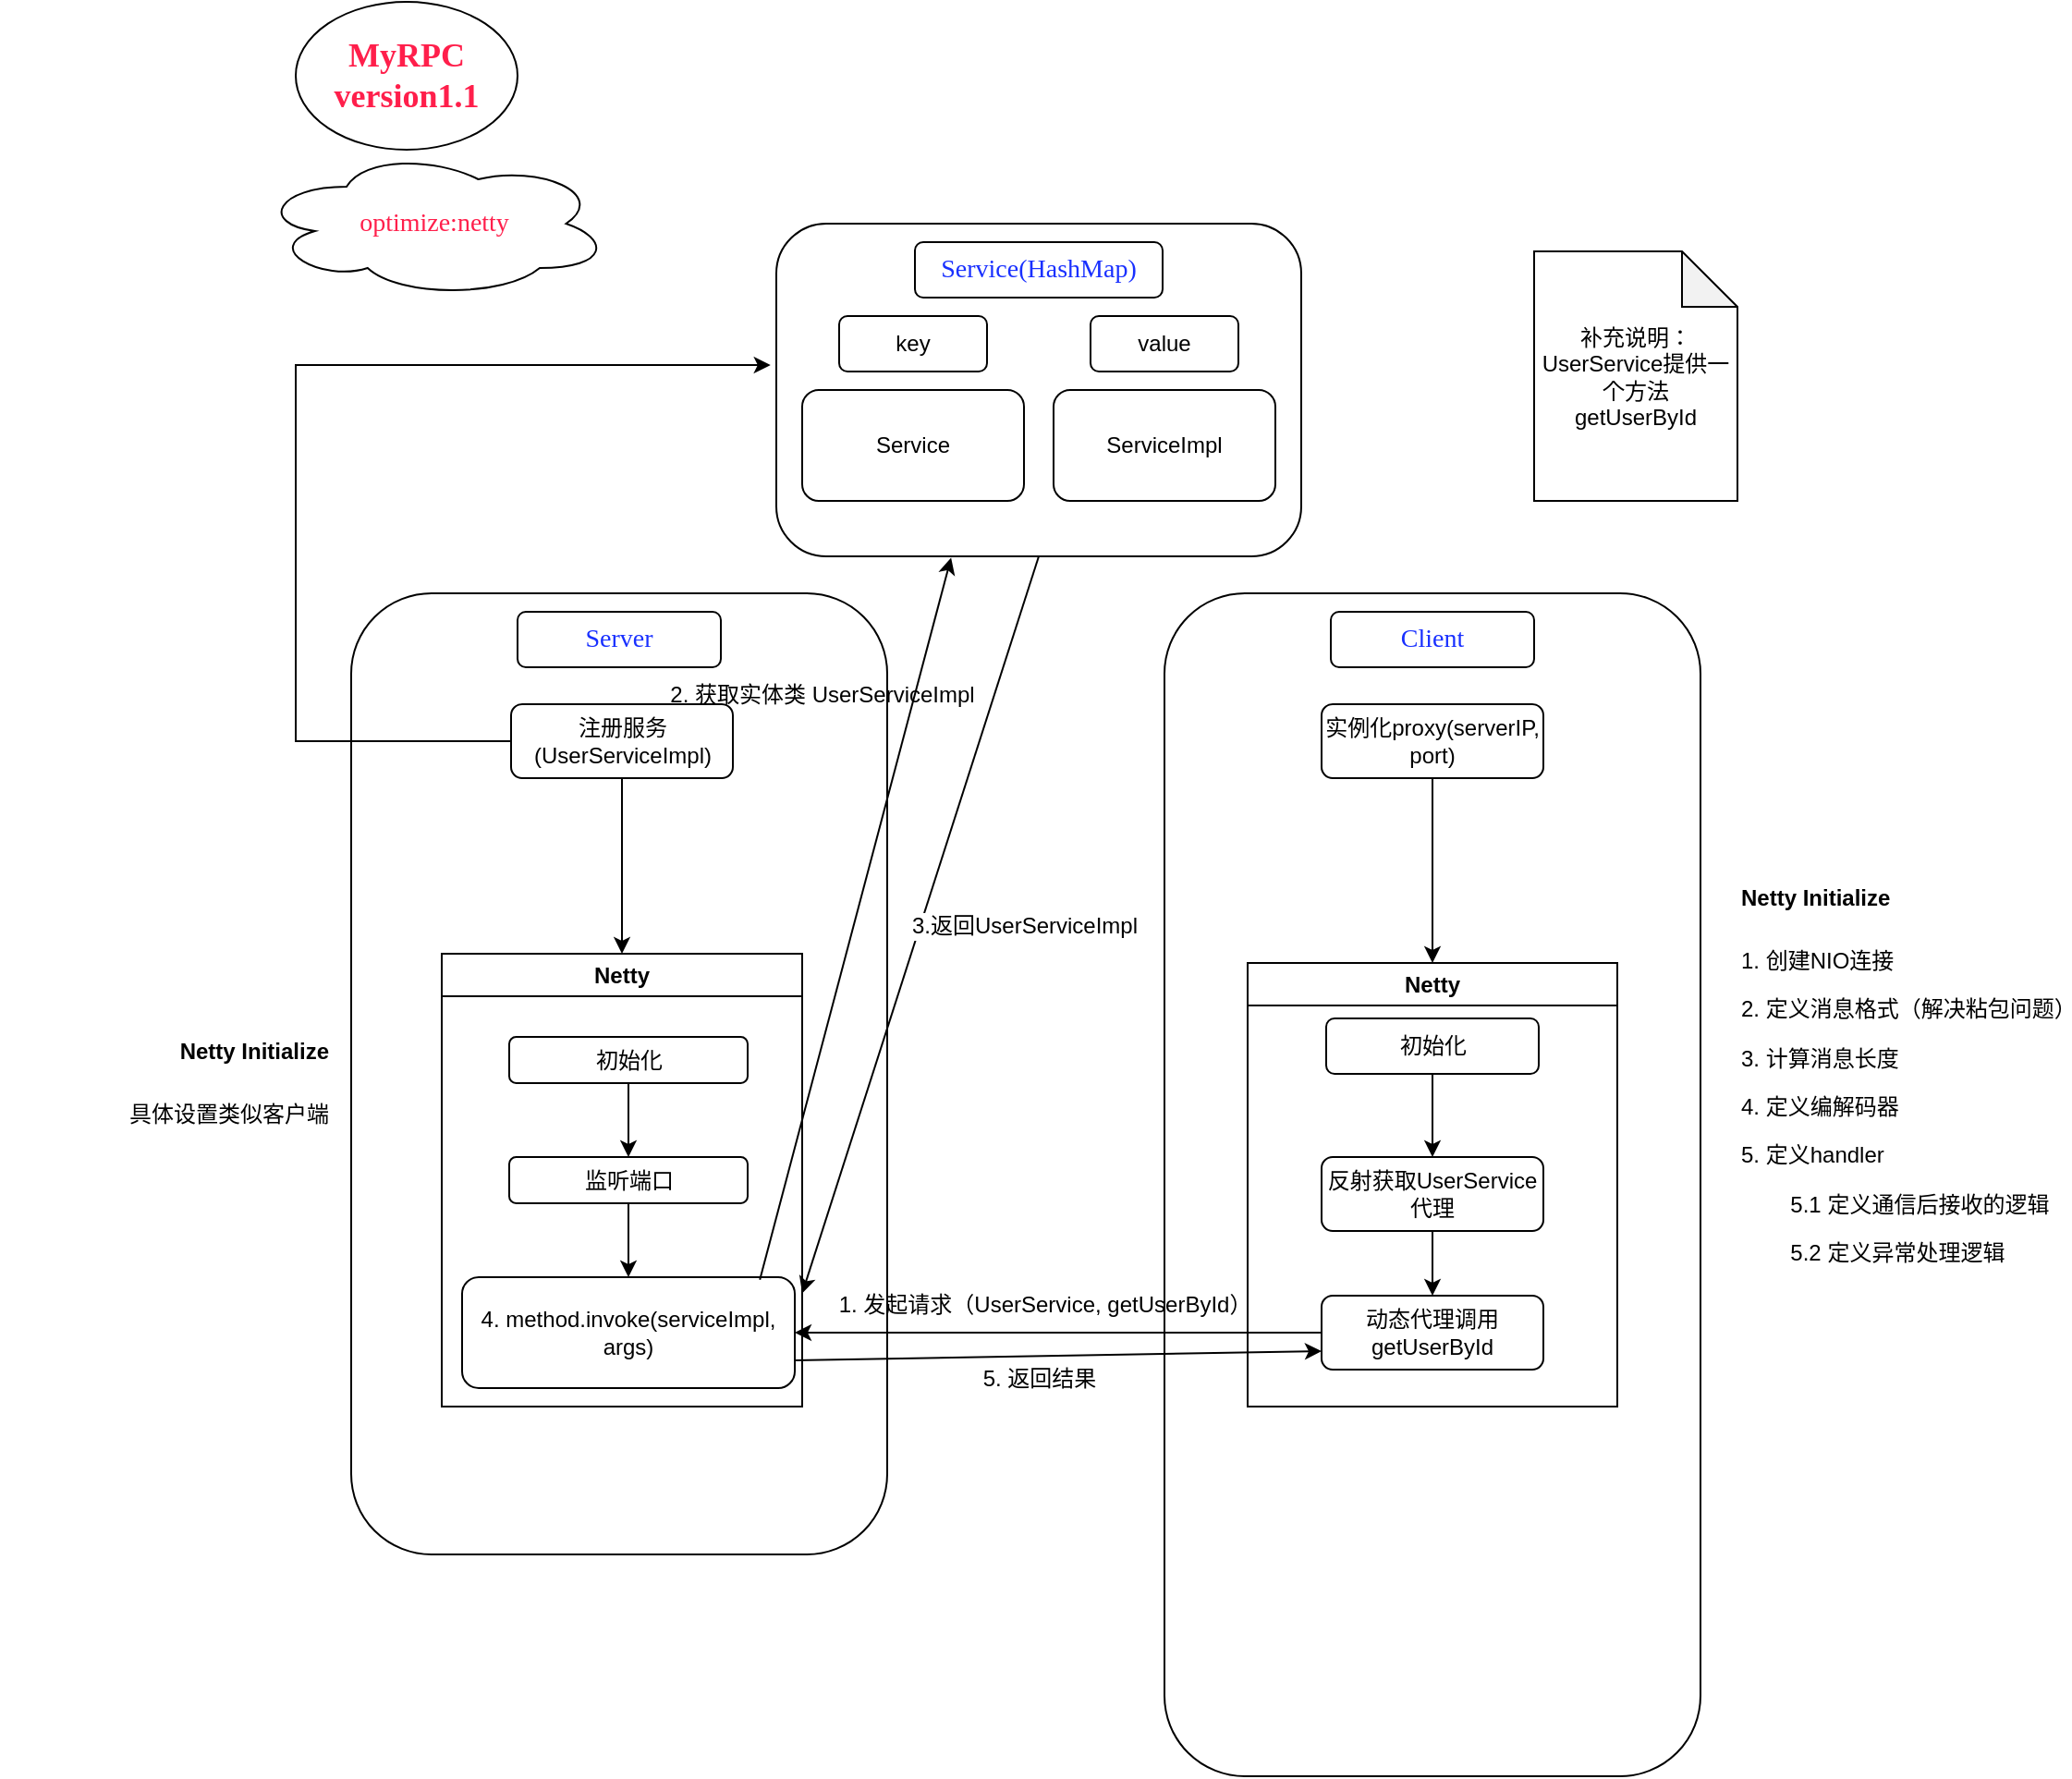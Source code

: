 <mxfile version="26.0.6">
  <diagram name="第 1 页" id="ktQa5jGP8iR777jaCJb1">
    <mxGraphModel dx="2062" dy="1824" grid="1" gridSize="10" guides="1" tooltips="1" connect="1" arrows="1" fold="1" page="1" pageScale="1" pageWidth="827" pageHeight="1169" math="0" shadow="0">
      <root>
        <mxCell id="0" />
        <mxCell id="1" parent="0" />
        <mxCell id="SFvJYZZP8eGJ6HeCGlno-1" value="&lt;div&gt;&lt;br&gt;&lt;/div&gt;" style="rounded=1;whiteSpace=wrap;html=1;" vertex="1" parent="1">
          <mxGeometry x="280" y="40" width="284" height="180" as="geometry" />
        </mxCell>
        <mxCell id="SFvJYZZP8eGJ6HeCGlno-2" value="&lt;font color=&quot;#1930ff&quot; style=&quot;font-size: 14px;&quot; face=&quot;Comic Sans MS&quot;&gt;Service(HashMap)&lt;/font&gt;" style="rounded=1;whiteSpace=wrap;html=1;" vertex="1" parent="1">
          <mxGeometry x="355" y="50" width="134" height="30" as="geometry" />
        </mxCell>
        <mxCell id="SFvJYZZP8eGJ6HeCGlno-3" value="Service" style="rounded=1;whiteSpace=wrap;html=1;" vertex="1" parent="1">
          <mxGeometry x="294" y="130" width="120" height="60" as="geometry" />
        </mxCell>
        <mxCell id="SFvJYZZP8eGJ6HeCGlno-4" value="ServiceImpl" style="rounded=1;whiteSpace=wrap;html=1;" vertex="1" parent="1">
          <mxGeometry x="430" y="130" width="120" height="60" as="geometry" />
        </mxCell>
        <mxCell id="SFvJYZZP8eGJ6HeCGlno-5" value="key" style="rounded=1;whiteSpace=wrap;html=1;" vertex="1" parent="1">
          <mxGeometry x="314" y="90" width="80" height="30" as="geometry" />
        </mxCell>
        <mxCell id="SFvJYZZP8eGJ6HeCGlno-6" value="value" style="rounded=1;whiteSpace=wrap;html=1;" vertex="1" parent="1">
          <mxGeometry x="450" y="90" width="80" height="30" as="geometry" />
        </mxCell>
        <mxCell id="SFvJYZZP8eGJ6HeCGlno-7" value="" style="rounded=1;whiteSpace=wrap;html=1;" vertex="1" parent="1">
          <mxGeometry x="50" y="240" width="290" height="520" as="geometry" />
        </mxCell>
        <mxCell id="SFvJYZZP8eGJ6HeCGlno-8" value="" style="rounded=1;whiteSpace=wrap;html=1;" vertex="1" parent="1">
          <mxGeometry x="490" y="240" width="290" height="640" as="geometry" />
        </mxCell>
        <mxCell id="SFvJYZZP8eGJ6HeCGlno-9" value="&lt;font face=&quot;Comic Sans MS&quot; color=&quot;#1930ff&quot; style=&quot;font-size: 14px;&quot;&gt;Server&lt;/font&gt;" style="rounded=1;whiteSpace=wrap;html=1;" vertex="1" parent="1">
          <mxGeometry x="140" y="250" width="110" height="30" as="geometry" />
        </mxCell>
        <mxCell id="SFvJYZZP8eGJ6HeCGlno-10" value="&lt;font style=&quot;font-size: 14px;&quot; color=&quot;#1930ff&quot; face=&quot;Comic Sans MS&quot;&gt;Client&lt;/font&gt;" style="rounded=1;whiteSpace=wrap;html=1;" vertex="1" parent="1">
          <mxGeometry x="580" y="250" width="110" height="30" as="geometry" />
        </mxCell>
        <mxCell id="SFvJYZZP8eGJ6HeCGlno-11" value="&lt;h2&gt;&lt;font color=&quot;#ff1f4b&quot; style=&quot;font-size: 18px;&quot; face=&quot;Comic Sans MS&quot;&gt;MyRPC&lt;br&gt;version1.1&lt;/font&gt;&lt;/h2&gt;" style="ellipse;whiteSpace=wrap;html=1;" vertex="1" parent="1">
          <mxGeometry x="20" y="-80" width="120" height="80" as="geometry" />
        </mxCell>
        <mxCell id="SFvJYZZP8eGJ6HeCGlno-12" value="" style="edgeStyle=orthogonalEdgeStyle;rounded=0;orthogonalLoop=1;jettySize=auto;html=1;entryX=-0.011;entryY=0.425;entryDx=0;entryDy=0;entryPerimeter=0;" edge="1" parent="1" source="SFvJYZZP8eGJ6HeCGlno-14" target="SFvJYZZP8eGJ6HeCGlno-1">
          <mxGeometry relative="1" as="geometry">
            <mxPoint x="60" y="130" as="targetPoint" />
            <Array as="points">
              <mxPoint x="20" y="320" />
              <mxPoint x="20" y="116" />
            </Array>
          </mxGeometry>
        </mxCell>
        <mxCell id="SFvJYZZP8eGJ6HeCGlno-14" value="注册服务(UserServiceImpl)" style="rounded=1;whiteSpace=wrap;html=1;" vertex="1" parent="1">
          <mxGeometry x="136.5" y="300" width="120" height="40" as="geometry" />
        </mxCell>
        <mxCell id="SFvJYZZP8eGJ6HeCGlno-16" value="实例化proxy(serverIP, port)" style="rounded=1;whiteSpace=wrap;html=1;" vertex="1" parent="1">
          <mxGeometry x="575" y="300" width="120" height="40" as="geometry" />
        </mxCell>
        <mxCell id="SFvJYZZP8eGJ6HeCGlno-47" value="" style="edgeStyle=orthogonalEdgeStyle;rounded=0;orthogonalLoop=1;jettySize=auto;html=1;" edge="1" parent="1" source="SFvJYZZP8eGJ6HeCGlno-18" target="SFvJYZZP8eGJ6HeCGlno-21">
          <mxGeometry relative="1" as="geometry" />
        </mxCell>
        <mxCell id="SFvJYZZP8eGJ6HeCGlno-18" value="反射获取UserService代理" style="rounded=1;whiteSpace=wrap;html=1;" vertex="1" parent="1">
          <mxGeometry x="575" y="545" width="120" height="40" as="geometry" />
        </mxCell>
        <mxCell id="SFvJYZZP8eGJ6HeCGlno-19" value="补充说明：&lt;div&gt;UserService提供一个方法&lt;/div&gt;&lt;div&gt;getUserById&lt;/div&gt;" style="shape=note;whiteSpace=wrap;html=1;backgroundOutline=1;darkOpacity=0.05;" vertex="1" parent="1">
          <mxGeometry x="690" y="55" width="110" height="135" as="geometry" />
        </mxCell>
        <mxCell id="SFvJYZZP8eGJ6HeCGlno-21" value="动态代理调用getUserById" style="rounded=1;whiteSpace=wrap;html=1;" vertex="1" parent="1">
          <mxGeometry x="575" y="620" width="120" height="40" as="geometry" />
        </mxCell>
        <mxCell id="SFvJYZZP8eGJ6HeCGlno-25" value="1. 发起请求（UserService, getUserById）" style="text;html=1;align=center;verticalAlign=middle;resizable=0;points=[];autosize=1;strokeColor=none;fillColor=none;" vertex="1" parent="1">
          <mxGeometry x="300" y="610" width="250" height="30" as="geometry" />
        </mxCell>
        <mxCell id="SFvJYZZP8eGJ6HeCGlno-28" value="Netty" style="swimlane;whiteSpace=wrap;html=1;" vertex="1" parent="1">
          <mxGeometry x="99" y="435" width="195" height="245" as="geometry" />
        </mxCell>
        <mxCell id="SFvJYZZP8eGJ6HeCGlno-65" value="" style="edgeStyle=orthogonalEdgeStyle;rounded=0;orthogonalLoop=1;jettySize=auto;html=1;" edge="1" parent="SFvJYZZP8eGJ6HeCGlno-28" source="SFvJYZZP8eGJ6HeCGlno-52" target="SFvJYZZP8eGJ6HeCGlno-33">
          <mxGeometry relative="1" as="geometry" />
        </mxCell>
        <mxCell id="SFvJYZZP8eGJ6HeCGlno-52" value="监听端口" style="rounded=1;whiteSpace=wrap;html=1;" vertex="1" parent="SFvJYZZP8eGJ6HeCGlno-28">
          <mxGeometry x="36.5" y="110" width="129" height="25" as="geometry" />
        </mxCell>
        <mxCell id="SFvJYZZP8eGJ6HeCGlno-58" value="初始化" style="rounded=1;whiteSpace=wrap;html=1;" vertex="1" parent="SFvJYZZP8eGJ6HeCGlno-28">
          <mxGeometry x="36.5" y="45" width="129" height="25" as="geometry" />
        </mxCell>
        <mxCell id="SFvJYZZP8eGJ6HeCGlno-33" value="4. method.invoke(serviceImpl, args)" style="rounded=1;whiteSpace=wrap;html=1;" vertex="1" parent="SFvJYZZP8eGJ6HeCGlno-28">
          <mxGeometry x="11" y="175" width="180" height="60" as="geometry" />
        </mxCell>
        <mxCell id="SFvJYZZP8eGJ6HeCGlno-64" value="" style="endArrow=classic;html=1;rounded=0;exitX=0.5;exitY=1;exitDx=0;exitDy=0;entryX=0.5;entryY=0;entryDx=0;entryDy=0;" edge="1" parent="SFvJYZZP8eGJ6HeCGlno-28" source="SFvJYZZP8eGJ6HeCGlno-58" target="SFvJYZZP8eGJ6HeCGlno-52">
          <mxGeometry width="50" height="50" relative="1" as="geometry">
            <mxPoint x="361" y="45" as="sourcePoint" />
            <mxPoint x="411" y="-5" as="targetPoint" />
          </mxGeometry>
        </mxCell>
        <mxCell id="SFvJYZZP8eGJ6HeCGlno-29" value="" style="endArrow=classic;html=1;rounded=0;exitX=0.5;exitY=1;exitDx=0;exitDy=0;entryX=1;entryY=0.75;entryDx=0;entryDy=0;" edge="1" parent="1" source="SFvJYZZP8eGJ6HeCGlno-1" target="SFvJYZZP8eGJ6HeCGlno-28">
          <mxGeometry width="50" height="50" relative="1" as="geometry">
            <mxPoint x="470" y="450" as="sourcePoint" />
            <mxPoint x="520" y="400" as="targetPoint" />
          </mxGeometry>
        </mxCell>
        <mxCell id="SFvJYZZP8eGJ6HeCGlno-30" value="&lt;font style=&quot;font-size: 12px;&quot;&gt;3.返回UserServiceImpl&lt;/font&gt;" style="edgeLabel;html=1;align=center;verticalAlign=middle;resizable=0;points=[];" vertex="1" connectable="0" parent="SFvJYZZP8eGJ6HeCGlno-29">
          <mxGeometry x="-0.011" y="3" relative="1" as="geometry">
            <mxPoint x="52" y="2" as="offset" />
          </mxGeometry>
        </mxCell>
        <mxCell id="SFvJYZZP8eGJ6HeCGlno-34" value="5. 返回结果" style="text;html=1;align=center;verticalAlign=middle;resizable=0;points=[];autosize=1;strokeColor=none;fillColor=none;" vertex="1" parent="1">
          <mxGeometry x="382" y="650" width="80" height="30" as="geometry" />
        </mxCell>
        <mxCell id="SFvJYZZP8eGJ6HeCGlno-36" value="&lt;font style=&quot;font-size: 14px; color: rgb(255, 31, 75);&quot; face=&quot;Comic Sans MS&quot;&gt;optimize:netty&lt;/font&gt;" style="ellipse;shape=cloud;whiteSpace=wrap;html=1;" vertex="1" parent="1">
          <mxGeometry width="190" height="80" as="geometry" />
        </mxCell>
        <mxCell id="SFvJYZZP8eGJ6HeCGlno-44" value="&lt;h1 style=&quot;margin-top: 0px;&quot;&gt;&lt;font style=&quot;font-size: 12px;&quot;&gt;Netty Initialize&lt;/font&gt;&lt;/h1&gt;&lt;p&gt;&lt;font&gt;1. 创建NIO连接&lt;/font&gt;&lt;/p&gt;&lt;p&gt;&lt;font&gt;2. 定义消息格式（解决粘包问题）&lt;/font&gt;&lt;/p&gt;&lt;p&gt;&lt;font&gt;3. 计算消息长度&lt;/font&gt;&lt;/p&gt;&lt;p&gt;&lt;font&gt;4. 定义编解码器&lt;/font&gt;&lt;/p&gt;&lt;p&gt;&lt;font&gt;5. 定义handler&lt;/font&gt;&lt;/p&gt;&lt;p&gt;&lt;font&gt;&lt;span style=&quot;white-space: pre;&quot;&gt;&#x9;&lt;/span&gt;5.1 定义通信后接收的逻辑&lt;br&gt;&lt;/font&gt;&lt;/p&gt;&lt;p&gt;&lt;font style=&quot;&quot;&gt;&lt;font&gt;&lt;span style=&quot;white-space: pre;&quot;&gt;&#x9;&lt;/span&gt;5.2 定义异常处理逻辑&lt;/font&gt;&lt;br&gt;&lt;/font&gt;&lt;/p&gt;" style="text;html=1;whiteSpace=wrap;overflow=hidden;rounded=0;" vertex="1" parent="1">
          <mxGeometry x="800" y="380" width="180" height="320" as="geometry" />
        </mxCell>
        <mxCell id="SFvJYZZP8eGJ6HeCGlno-48" value="Netty" style="swimlane;whiteSpace=wrap;html=1;" vertex="1" parent="1">
          <mxGeometry x="535" y="440" width="200" height="240" as="geometry" />
        </mxCell>
        <mxCell id="SFvJYZZP8eGJ6HeCGlno-49" value="" style="endArrow=classic;html=1;rounded=0;exitX=0.5;exitY=1;exitDx=0;exitDy=0;entryX=0.5;entryY=0;entryDx=0;entryDy=0;" edge="1" parent="1" source="SFvJYZZP8eGJ6HeCGlno-16" target="SFvJYZZP8eGJ6HeCGlno-48">
          <mxGeometry width="50" height="50" relative="1" as="geometry">
            <mxPoint x="430" y="570" as="sourcePoint" />
            <mxPoint x="480" y="520" as="targetPoint" />
          </mxGeometry>
        </mxCell>
        <mxCell id="SFvJYZZP8eGJ6HeCGlno-50" value="&lt;h1 style=&quot;margin-top: 0px;&quot;&gt;&lt;font style=&quot;font-size: 12px;&quot;&gt;Netty Initialize&lt;/font&gt;&lt;/h1&gt;&lt;p&gt;具体设置类似客户端&lt;/p&gt;" style="text;html=1;whiteSpace=wrap;overflow=hidden;rounded=0;align=right;" vertex="1" parent="1">
          <mxGeometry x="-140" y="462.5" width="180" height="95" as="geometry" />
        </mxCell>
        <mxCell id="SFvJYZZP8eGJ6HeCGlno-51" value="" style="endArrow=classic;html=1;rounded=0;exitX=0.5;exitY=1;exitDx=0;exitDy=0;entryX=0.5;entryY=0;entryDx=0;entryDy=0;" edge="1" parent="1" source="SFvJYZZP8eGJ6HeCGlno-14" target="SFvJYZZP8eGJ6HeCGlno-28">
          <mxGeometry width="50" height="50" relative="1" as="geometry">
            <mxPoint x="460" y="480" as="sourcePoint" />
            <mxPoint x="510" y="430" as="targetPoint" />
          </mxGeometry>
        </mxCell>
        <mxCell id="SFvJYZZP8eGJ6HeCGlno-57" value="" style="edgeStyle=orthogonalEdgeStyle;rounded=0;orthogonalLoop=1;jettySize=auto;html=1;" edge="1" parent="1" source="SFvJYZZP8eGJ6HeCGlno-54" target="SFvJYZZP8eGJ6HeCGlno-18">
          <mxGeometry relative="1" as="geometry" />
        </mxCell>
        <mxCell id="SFvJYZZP8eGJ6HeCGlno-54" value="初始化" style="rounded=1;whiteSpace=wrap;html=1;" vertex="1" parent="1">
          <mxGeometry x="577.5" y="470" width="115" height="30" as="geometry" />
        </mxCell>
        <mxCell id="SFvJYZZP8eGJ6HeCGlno-59" value="" style="endArrow=classic;html=1;rounded=0;exitX=0;exitY=0.5;exitDx=0;exitDy=0;entryX=1;entryY=0.5;entryDx=0;entryDy=0;" edge="1" parent="1" source="SFvJYZZP8eGJ6HeCGlno-21" target="SFvJYZZP8eGJ6HeCGlno-33">
          <mxGeometry width="50" height="50" relative="1" as="geometry">
            <mxPoint x="460" y="480" as="sourcePoint" />
            <mxPoint x="510" y="430" as="targetPoint" />
          </mxGeometry>
        </mxCell>
        <mxCell id="SFvJYZZP8eGJ6HeCGlno-60" value="" style="endArrow=classic;html=1;rounded=0;exitX=0.895;exitY=0.022;exitDx=0;exitDy=0;exitPerimeter=0;entryX=0.333;entryY=1.004;entryDx=0;entryDy=0;entryPerimeter=0;" edge="1" parent="1" source="SFvJYZZP8eGJ6HeCGlno-33" target="SFvJYZZP8eGJ6HeCGlno-1">
          <mxGeometry width="50" height="50" relative="1" as="geometry">
            <mxPoint x="460" y="360" as="sourcePoint" />
            <mxPoint x="510" y="310" as="targetPoint" />
          </mxGeometry>
        </mxCell>
        <mxCell id="SFvJYZZP8eGJ6HeCGlno-61" value="" style="endArrow=classic;html=1;rounded=0;exitX=1;exitY=0.75;exitDx=0;exitDy=0;entryX=0;entryY=0.75;entryDx=0;entryDy=0;" edge="1" parent="1" source="SFvJYZZP8eGJ6HeCGlno-33" target="SFvJYZZP8eGJ6HeCGlno-21">
          <mxGeometry width="50" height="50" relative="1" as="geometry">
            <mxPoint x="460" y="480" as="sourcePoint" />
            <mxPoint x="510" y="430" as="targetPoint" />
          </mxGeometry>
        </mxCell>
        <mxCell id="SFvJYZZP8eGJ6HeCGlno-62" value="2. 获取实体类 UserServiceImpl" style="text;html=1;align=center;verticalAlign=middle;whiteSpace=wrap;rounded=0;" vertex="1" parent="1">
          <mxGeometry x="160" y="280" width="290" height="30" as="geometry" />
        </mxCell>
      </root>
    </mxGraphModel>
  </diagram>
</mxfile>
